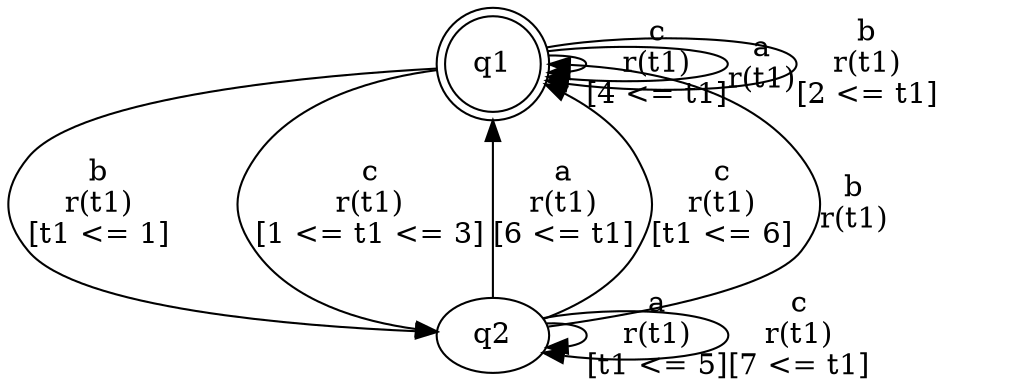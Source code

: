 digraph "tests_1/test30/solution200/solution" {
	q1[label=q1 shape=doublecircle]
	q2[label=q2]
	q1 -> q1[label="c\nr(t1)\n[4 <= t1]"]
	q1 -> q2[label="b\nr(t1)\n[t1 <= 1]"]
	q2 -> q1[label="a\nr(t1)\n[6 <= t1]"]
	q2 -> q1[label="c\nr(t1)\n[t1 <= 6]"]
	q2 -> q2[label="a\nr(t1)\n[t1 <= 5]"]
	q2 -> q2[label="c\nr(t1)\n[7 <= t1]"]
	q2 -> q1[label="b\nr(t1)\n"]
	q1 -> q2[label="c\nr(t1)\n[1 <= t1 <= 3]"]
	q1 -> q1[label="a\nr(t1)\n"]
	q1 -> q1[label="b\nr(t1)\n[2 <= t1]"]
}
